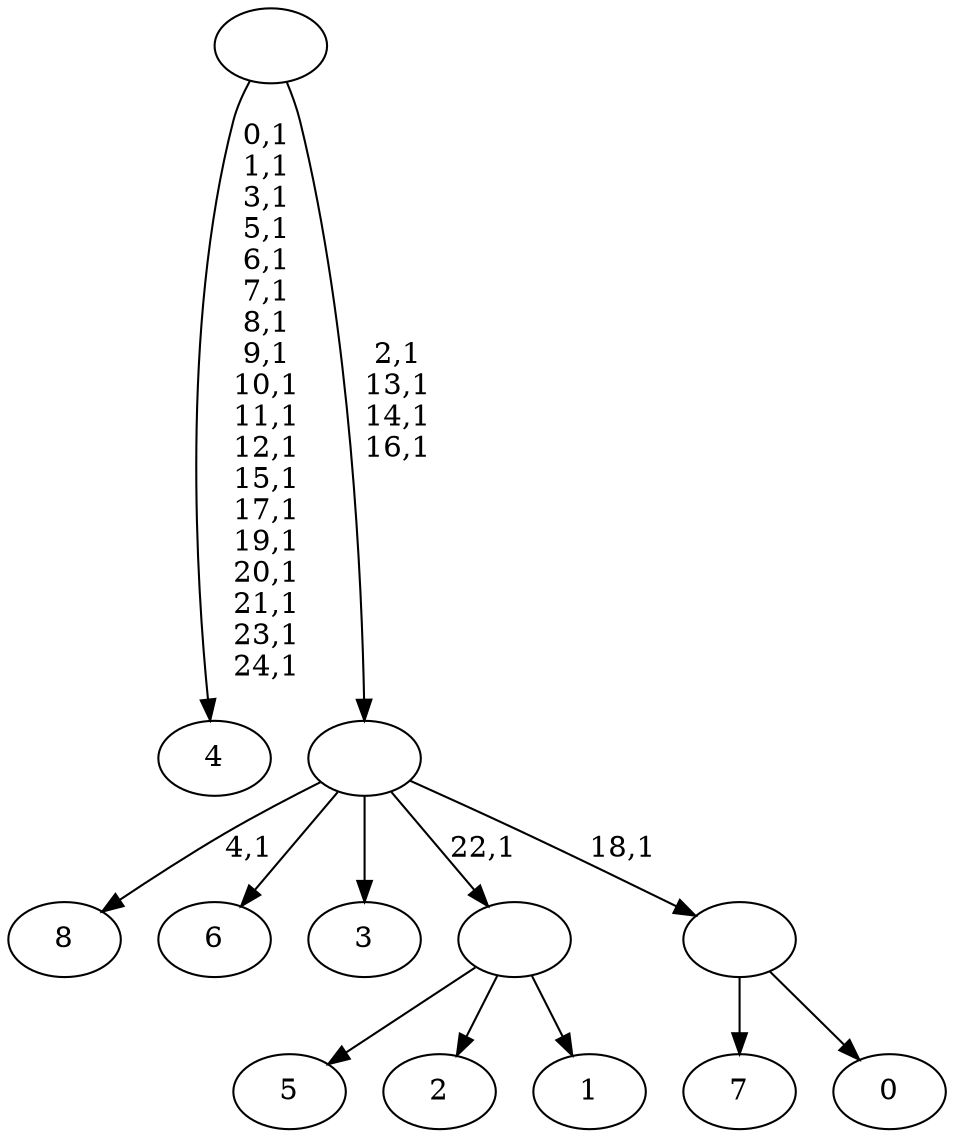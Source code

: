 digraph T {
	34 [label="8"]
	32 [label="7"]
	31 [label="6"]
	30 [label="5"]
	29 [label="4"]
	10 [label="3"]
	9 [label="2"]
	8 [label="1"]
	7 [label=""]
	6 [label="0"]
	5 [label=""]
	4 [label=""]
	0 [label=""]
	7 -> 30 [label=""]
	7 -> 9 [label=""]
	7 -> 8 [label=""]
	5 -> 32 [label=""]
	5 -> 6 [label=""]
	4 -> 34 [label="4,1"]
	4 -> 31 [label=""]
	4 -> 10 [label=""]
	4 -> 7 [label="22,1"]
	4 -> 5 [label="18,1"]
	0 -> 4 [label="2,1\n13,1\n14,1\n16,1"]
	0 -> 29 [label="0,1\n1,1\n3,1\n5,1\n6,1\n7,1\n8,1\n9,1\n10,1\n11,1\n12,1\n15,1\n17,1\n19,1\n20,1\n21,1\n23,1\n24,1"]
}
